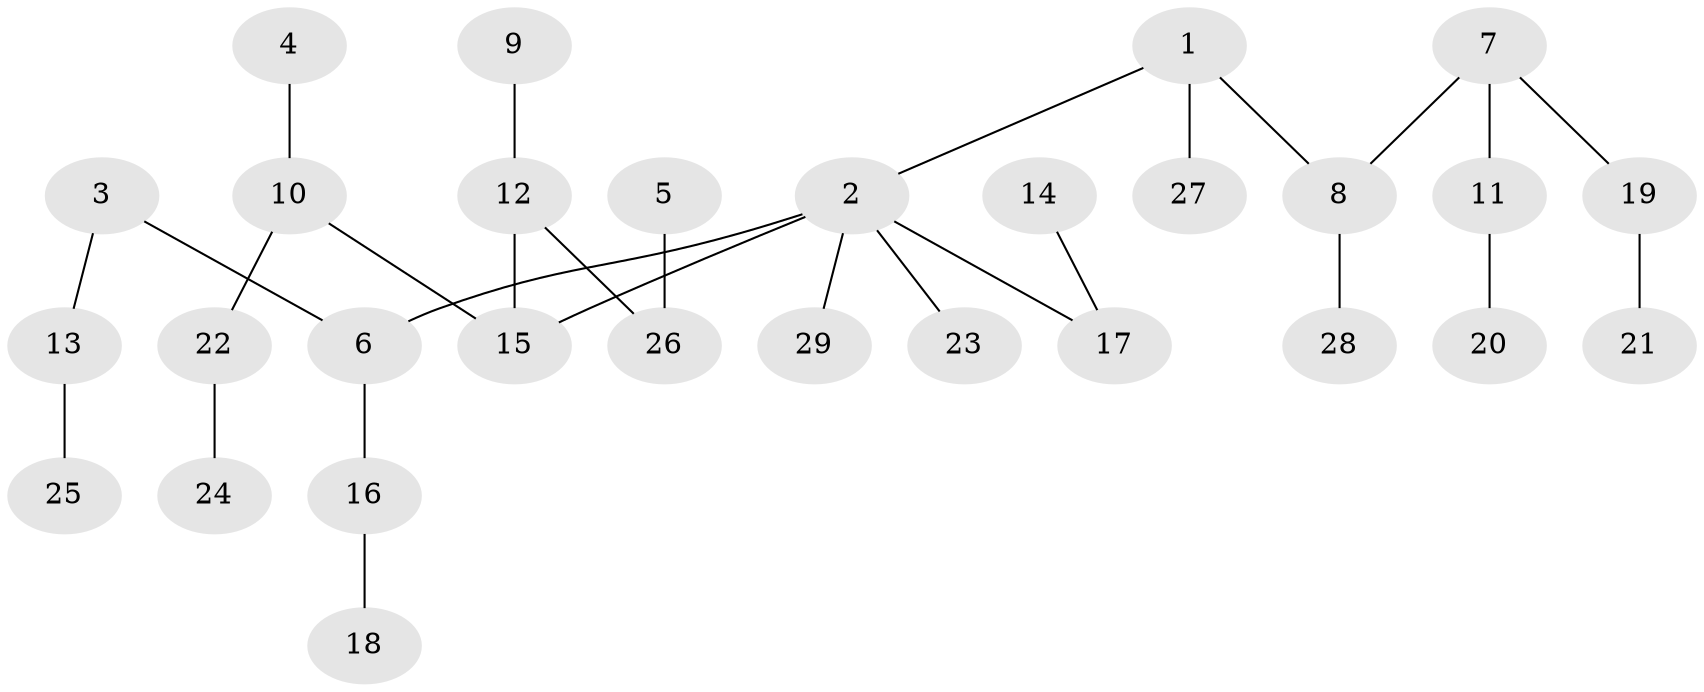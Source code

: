 // original degree distribution, {6: 0.017543859649122806, 5: 0.017543859649122806, 3: 0.15789473684210525, 1: 0.5263157894736842, 4: 0.10526315789473684, 2: 0.17543859649122806}
// Generated by graph-tools (version 1.1) at 2025/02/03/09/25 03:02:16]
// undirected, 29 vertices, 28 edges
graph export_dot {
graph [start="1"]
  node [color=gray90,style=filled];
  1;
  2;
  3;
  4;
  5;
  6;
  7;
  8;
  9;
  10;
  11;
  12;
  13;
  14;
  15;
  16;
  17;
  18;
  19;
  20;
  21;
  22;
  23;
  24;
  25;
  26;
  27;
  28;
  29;
  1 -- 2 [weight=1.0];
  1 -- 8 [weight=1.0];
  1 -- 27 [weight=1.0];
  2 -- 6 [weight=1.0];
  2 -- 15 [weight=1.0];
  2 -- 17 [weight=1.0];
  2 -- 23 [weight=1.0];
  2 -- 29 [weight=1.0];
  3 -- 6 [weight=1.0];
  3 -- 13 [weight=1.0];
  4 -- 10 [weight=1.0];
  5 -- 26 [weight=1.0];
  6 -- 16 [weight=1.0];
  7 -- 8 [weight=1.0];
  7 -- 11 [weight=1.0];
  7 -- 19 [weight=1.0];
  8 -- 28 [weight=1.0];
  9 -- 12 [weight=1.0];
  10 -- 15 [weight=1.0];
  10 -- 22 [weight=1.0];
  11 -- 20 [weight=1.0];
  12 -- 15 [weight=1.0];
  12 -- 26 [weight=1.0];
  13 -- 25 [weight=1.0];
  14 -- 17 [weight=1.0];
  16 -- 18 [weight=1.0];
  19 -- 21 [weight=1.0];
  22 -- 24 [weight=1.0];
}
